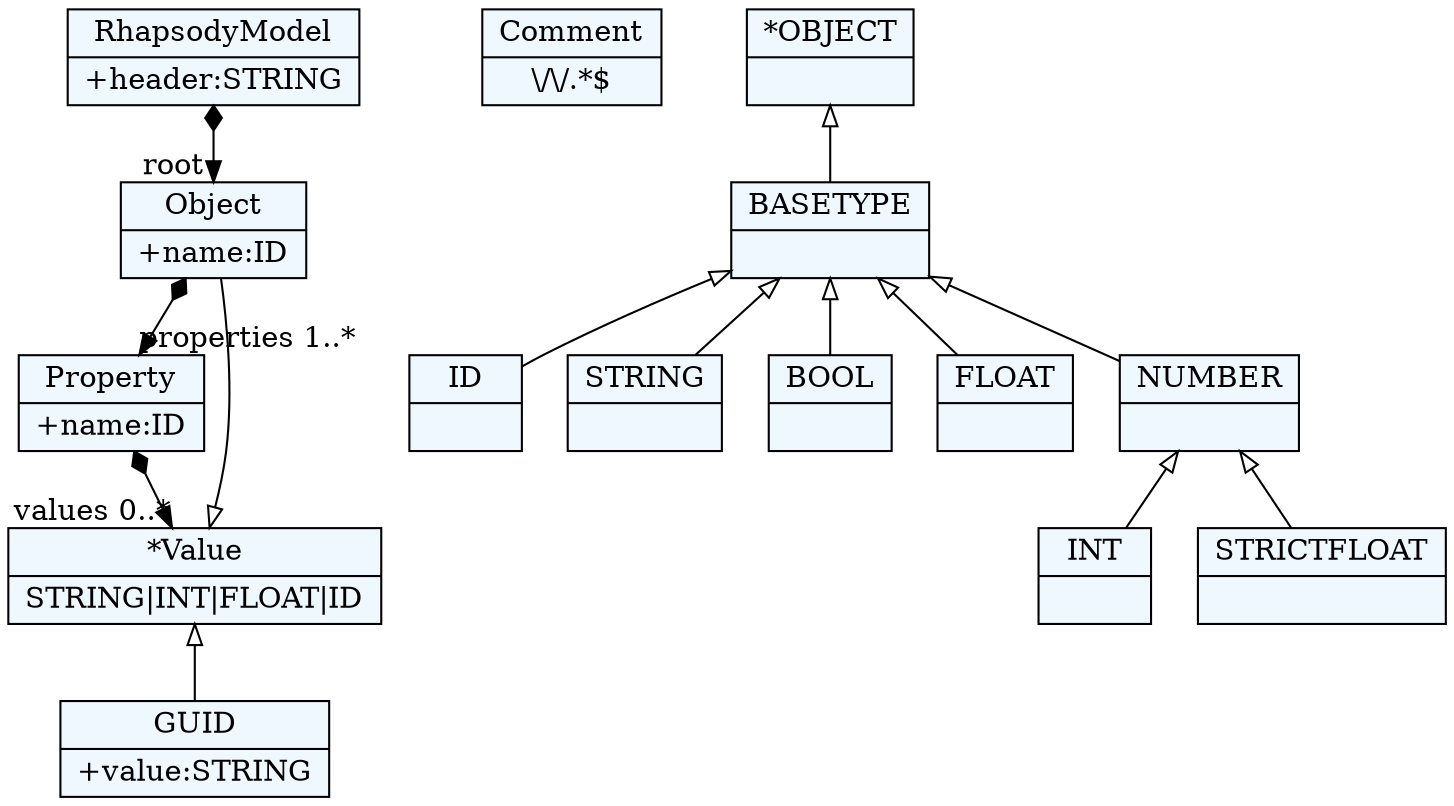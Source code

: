 
    digraph xtext {
    fontname = "Bitstream Vera Sans"
    fontsize = 8
    node[
        shape=record,
        style=filled,
        fillcolor=aliceblue
    ]
    nodesep = 0.3
    edge[dir=black,arrowtail=empty]


34427544 -> 34410200[arrowtail=diamond, dir=both, headlabel="root "]
34427544[ label="{RhapsodyModel|+header:STRING\l}"]

34410200 -> 34628200[arrowtail=diamond, dir=both, headlabel="properties 1..*"]
34410200[ label="{Object|+name:ID\l}"]

34628200 -> 32379544[arrowtail=diamond, dir=both, headlabel="values 0..*"]
34628200[ label="{Property|+name:ID\l}"]

32379544[ label="{*Value|STRING\|INT\|FLOAT\|ID}"]
32379544 -> 34648664 [dir=back]
32379544 -> 34410200 [dir=back]

34648664[ label="{GUID|+value:STRING\l}"]

34654920[ label="{Comment|\\/\\/.*$}"]

34407256[ label="{ID|}"]

34412200[ label="{STRING|}"]

34417144[ label="{BOOL|}"]

34422088[ label="{INT|}"]

34429544[ label="{FLOAT|}"]

34434488[ label="{STRICTFLOAT|}"]

34439432[ label="{NUMBER|}"]
34439432 -> 34434488 [dir=back]
34439432 -> 34422088 [dir=back]

34444968[ label="{BASETYPE|}"]
34444968 -> 34439432 [dir=back]
34444968 -> 34429544 [dir=back]
34444968 -> 34417144 [dir=back]
34444968 -> 34407256 [dir=back]
34444968 -> 34412200 [dir=back]

34449912[ label="{*OBJECT|}"]
34449912 -> 34444968 [dir=back]


}
